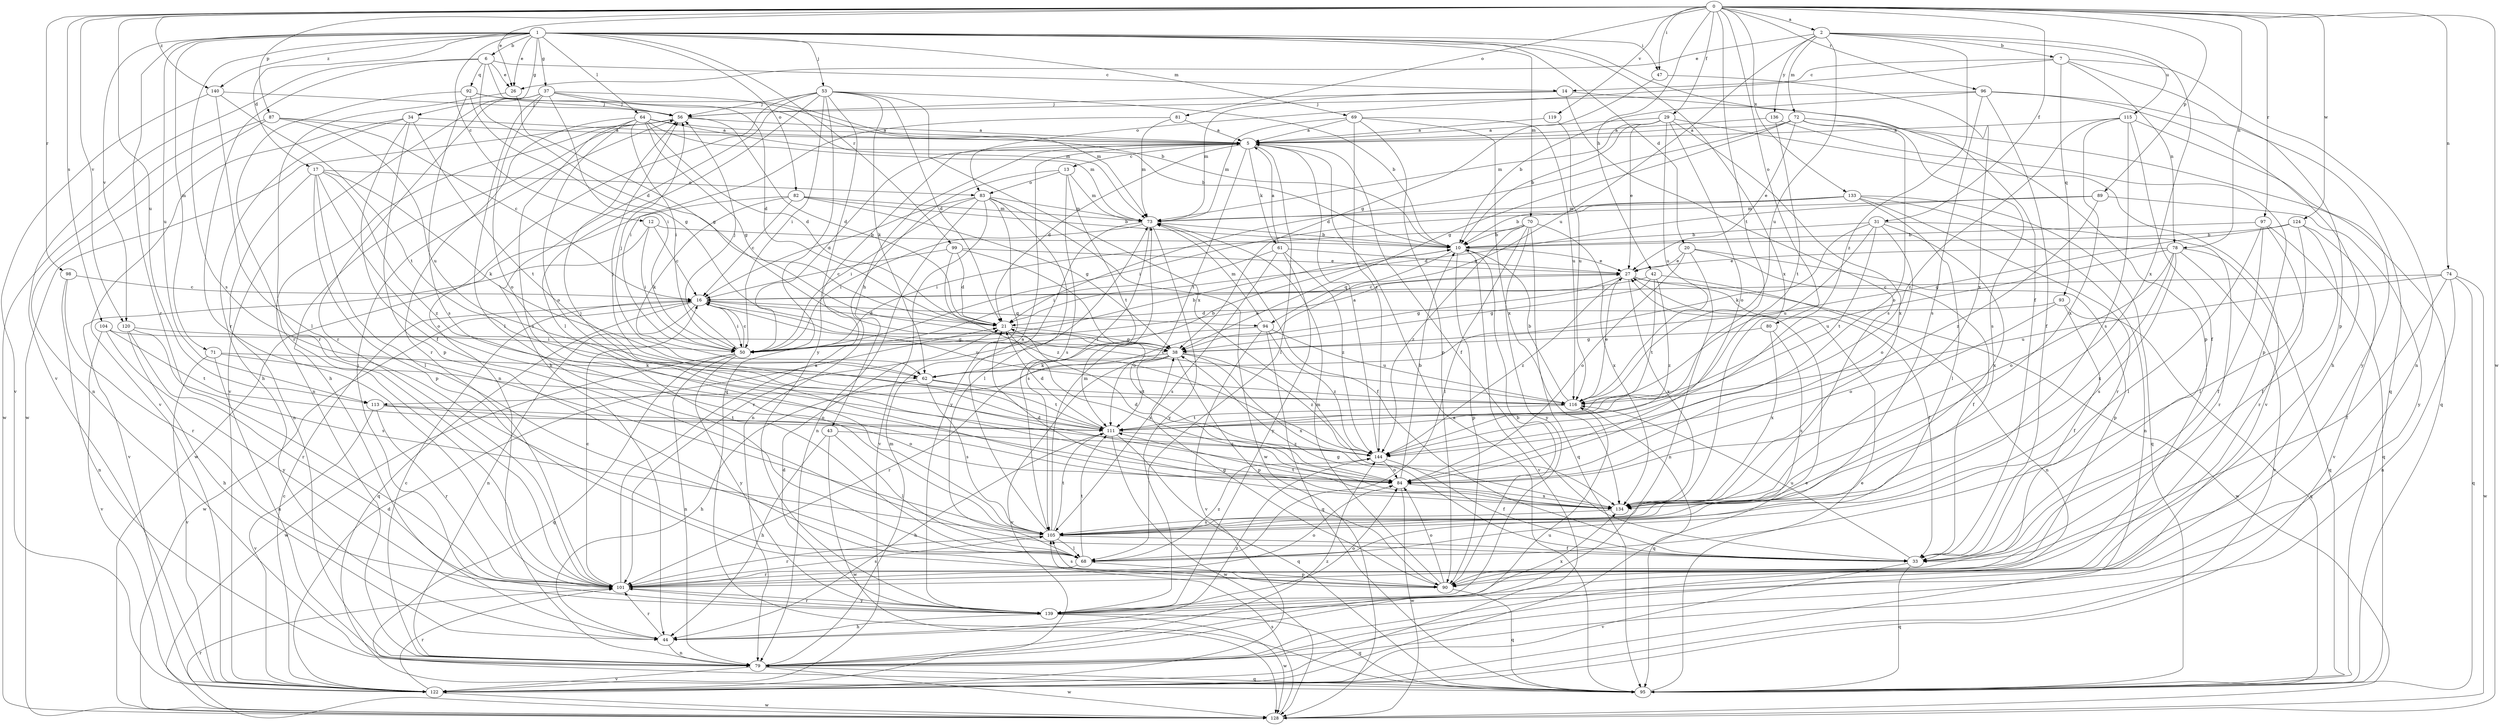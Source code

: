 strict digraph  {
0;
1;
2;
5;
6;
7;
10;
12;
13;
14;
16;
17;
20;
21;
26;
27;
29;
31;
33;
34;
37;
38;
42;
43;
44;
47;
50;
53;
56;
61;
62;
64;
68;
69;
70;
71;
72;
73;
74;
78;
79;
80;
81;
82;
83;
84;
87;
89;
90;
92;
93;
94;
95;
96;
97;
98;
99;
101;
104;
105;
111;
113;
115;
116;
119;
120;
122;
124;
128;
133;
134;
136;
139;
140;
144;
0 -> 2  [label=a];
0 -> 26  [label=e];
0 -> 29  [label=f];
0 -> 31  [label=f];
0 -> 42  [label=h];
0 -> 47  [label=i];
0 -> 74  [label=n];
0 -> 78  [label=n];
0 -> 80  [label=o];
0 -> 81  [label=o];
0 -> 87  [label=p];
0 -> 89  [label=p];
0 -> 96  [label=r];
0 -> 97  [label=r];
0 -> 98  [label=r];
0 -> 104  [label=s];
0 -> 111  [label=t];
0 -> 113  [label=u];
0 -> 119  [label=v];
0 -> 120  [label=v];
0 -> 124  [label=w];
0 -> 128  [label=w];
0 -> 133  [label=x];
0 -> 140  [label=z];
1 -> 6  [label=b];
1 -> 12  [label=c];
1 -> 17  [label=d];
1 -> 20  [label=d];
1 -> 26  [label=e];
1 -> 33  [label=f];
1 -> 34  [label=g];
1 -> 37  [label=g];
1 -> 47  [label=i];
1 -> 53  [label=j];
1 -> 64  [label=l];
1 -> 69  [label=m];
1 -> 70  [label=m];
1 -> 71  [label=m];
1 -> 82  [label=o];
1 -> 99  [label=r];
1 -> 101  [label=r];
1 -> 105  [label=s];
1 -> 113  [label=u];
1 -> 120  [label=v];
1 -> 134  [label=x];
1 -> 140  [label=z];
2 -> 7  [label=b];
2 -> 26  [label=e];
2 -> 72  [label=m];
2 -> 113  [label=u];
2 -> 115  [label=u];
2 -> 116  [label=u];
2 -> 134  [label=x];
2 -> 136  [label=y];
2 -> 144  [label=z];
5 -> 13  [label=c];
5 -> 21  [label=d];
5 -> 33  [label=f];
5 -> 43  [label=h];
5 -> 50  [label=i];
5 -> 61  [label=k];
5 -> 68  [label=l];
5 -> 111  [label=t];
6 -> 10  [label=b];
6 -> 14  [label=c];
6 -> 21  [label=d];
6 -> 26  [label=e];
6 -> 92  [label=q];
6 -> 101  [label=r];
6 -> 122  [label=v];
7 -> 14  [label=c];
7 -> 78  [label=n];
7 -> 79  [label=n];
7 -> 83  [label=o];
7 -> 90  [label=p];
7 -> 93  [label=q];
10 -> 27  [label=e];
10 -> 90  [label=p];
10 -> 94  [label=q];
10 -> 122  [label=v];
12 -> 10  [label=b];
12 -> 16  [label=c];
12 -> 50  [label=i];
12 -> 122  [label=v];
13 -> 73  [label=m];
13 -> 79  [label=n];
13 -> 83  [label=o];
13 -> 105  [label=s];
13 -> 111  [label=t];
14 -> 56  [label=j];
14 -> 73  [label=m];
14 -> 90  [label=p];
14 -> 105  [label=s];
16 -> 21  [label=d];
16 -> 50  [label=i];
16 -> 79  [label=n];
16 -> 94  [label=q];
16 -> 95  [label=q];
16 -> 116  [label=u];
16 -> 128  [label=w];
17 -> 62  [label=k];
17 -> 68  [label=l];
17 -> 79  [label=n];
17 -> 83  [label=o];
17 -> 84  [label=o];
17 -> 90  [label=p];
17 -> 144  [label=z];
20 -> 27  [label=e];
20 -> 33  [label=f];
20 -> 79  [label=n];
20 -> 84  [label=o];
20 -> 90  [label=p];
21 -> 38  [label=g];
21 -> 134  [label=x];
26 -> 38  [label=g];
26 -> 101  [label=r];
27 -> 16  [label=c];
27 -> 33  [label=f];
27 -> 38  [label=g];
27 -> 128  [label=w];
27 -> 134  [label=x];
27 -> 144  [label=z];
29 -> 5  [label=a];
29 -> 10  [label=b];
29 -> 27  [label=e];
29 -> 73  [label=m];
29 -> 84  [label=o];
29 -> 116  [label=u];
29 -> 122  [label=v];
29 -> 134  [label=x];
31 -> 10  [label=b];
31 -> 62  [label=k];
31 -> 84  [label=o];
31 -> 101  [label=r];
31 -> 111  [label=t];
31 -> 116  [label=u];
31 -> 134  [label=x];
33 -> 38  [label=g];
33 -> 95  [label=q];
33 -> 116  [label=u];
33 -> 122  [label=v];
34 -> 5  [label=a];
34 -> 33  [label=f];
34 -> 44  [label=h];
34 -> 90  [label=p];
34 -> 111  [label=t];
34 -> 122  [label=v];
37 -> 21  [label=d];
37 -> 50  [label=i];
37 -> 56  [label=j];
37 -> 68  [label=l];
37 -> 73  [label=m];
37 -> 84  [label=o];
37 -> 101  [label=r];
37 -> 122  [label=v];
38 -> 62  [label=k];
38 -> 90  [label=p];
38 -> 101  [label=r];
38 -> 111  [label=t];
38 -> 122  [label=v];
38 -> 134  [label=x];
38 -> 144  [label=z];
42 -> 16  [label=c];
42 -> 38  [label=g];
42 -> 79  [label=n];
42 -> 111  [label=t];
42 -> 144  [label=z];
43 -> 44  [label=h];
43 -> 68  [label=l];
43 -> 128  [label=w];
43 -> 144  [label=z];
44 -> 79  [label=n];
44 -> 101  [label=r];
44 -> 144  [label=z];
47 -> 38  [label=g];
47 -> 134  [label=x];
50 -> 10  [label=b];
50 -> 16  [label=c];
50 -> 27  [label=e];
50 -> 56  [label=j];
50 -> 79  [label=n];
50 -> 95  [label=q];
50 -> 128  [label=w];
50 -> 139  [label=y];
53 -> 10  [label=b];
53 -> 21  [label=d];
53 -> 44  [label=h];
53 -> 50  [label=i];
53 -> 56  [label=j];
53 -> 62  [label=k];
53 -> 68  [label=l];
53 -> 79  [label=n];
53 -> 95  [label=q];
53 -> 134  [label=x];
53 -> 139  [label=y];
56 -> 5  [label=a];
56 -> 21  [label=d];
56 -> 44  [label=h];
56 -> 79  [label=n];
56 -> 128  [label=w];
61 -> 5  [label=a];
61 -> 27  [label=e];
61 -> 50  [label=i];
61 -> 105  [label=s];
61 -> 139  [label=y];
61 -> 144  [label=z];
62 -> 10  [label=b];
62 -> 44  [label=h];
62 -> 56  [label=j];
62 -> 105  [label=s];
62 -> 111  [label=t];
62 -> 116  [label=u];
64 -> 5  [label=a];
64 -> 10  [label=b];
64 -> 21  [label=d];
64 -> 38  [label=g];
64 -> 50  [label=i];
64 -> 73  [label=m];
64 -> 84  [label=o];
64 -> 101  [label=r];
64 -> 105  [label=s];
68 -> 90  [label=p];
68 -> 101  [label=r];
68 -> 111  [label=t];
68 -> 144  [label=z];
69 -> 5  [label=a];
69 -> 73  [label=m];
69 -> 90  [label=p];
69 -> 116  [label=u];
69 -> 134  [label=x];
69 -> 144  [label=z];
70 -> 10  [label=b];
70 -> 50  [label=i];
70 -> 68  [label=l];
70 -> 95  [label=q];
70 -> 134  [label=x];
70 -> 139  [label=y];
70 -> 144  [label=z];
71 -> 62  [label=k];
71 -> 79  [label=n];
71 -> 84  [label=o];
71 -> 122  [label=v];
72 -> 5  [label=a];
72 -> 21  [label=d];
72 -> 27  [label=e];
72 -> 38  [label=g];
72 -> 84  [label=o];
72 -> 95  [label=q];
72 -> 105  [label=s];
73 -> 10  [label=b];
73 -> 33  [label=f];
73 -> 50  [label=i];
73 -> 101  [label=r];
73 -> 105  [label=s];
73 -> 139  [label=y];
74 -> 16  [label=c];
74 -> 33  [label=f];
74 -> 79  [label=n];
74 -> 95  [label=q];
74 -> 116  [label=u];
74 -> 128  [label=w];
78 -> 27  [label=e];
78 -> 84  [label=o];
78 -> 95  [label=q];
78 -> 105  [label=s];
78 -> 116  [label=u];
78 -> 122  [label=v];
78 -> 134  [label=x];
79 -> 16  [label=c];
79 -> 73  [label=m];
79 -> 95  [label=q];
79 -> 116  [label=u];
79 -> 122  [label=v];
79 -> 128  [label=w];
79 -> 144  [label=z];
80 -> 38  [label=g];
80 -> 105  [label=s];
80 -> 134  [label=x];
81 -> 5  [label=a];
81 -> 50  [label=i];
81 -> 73  [label=m];
82 -> 10  [label=b];
82 -> 16  [label=c];
82 -> 38  [label=g];
82 -> 62  [label=k];
82 -> 73  [label=m];
82 -> 128  [label=w];
83 -> 16  [label=c];
83 -> 50  [label=i];
83 -> 68  [label=l];
83 -> 73  [label=m];
83 -> 79  [label=n];
83 -> 122  [label=v];
83 -> 128  [label=w];
83 -> 139  [label=y];
84 -> 10  [label=b];
84 -> 21  [label=d];
84 -> 128  [label=w];
84 -> 134  [label=x];
87 -> 5  [label=a];
87 -> 16  [label=c];
87 -> 79  [label=n];
87 -> 116  [label=u];
87 -> 128  [label=w];
89 -> 21  [label=d];
89 -> 73  [label=m];
89 -> 139  [label=y];
89 -> 144  [label=z];
90 -> 10  [label=b];
90 -> 38  [label=g];
90 -> 73  [label=m];
90 -> 84  [label=o];
90 -> 95  [label=q];
90 -> 105  [label=s];
92 -> 38  [label=g];
92 -> 56  [label=j];
92 -> 73  [label=m];
92 -> 101  [label=r];
92 -> 105  [label=s];
93 -> 21  [label=d];
93 -> 33  [label=f];
93 -> 84  [label=o];
93 -> 95  [label=q];
94 -> 50  [label=i];
94 -> 73  [label=m];
94 -> 95  [label=q];
94 -> 116  [label=u];
94 -> 122  [label=v];
94 -> 144  [label=z];
95 -> 5  [label=a];
95 -> 27  [label=e];
96 -> 10  [label=b];
96 -> 33  [label=f];
96 -> 44  [label=h];
96 -> 56  [label=j];
96 -> 95  [label=q];
96 -> 105  [label=s];
97 -> 10  [label=b];
97 -> 33  [label=f];
97 -> 68  [label=l];
97 -> 95  [label=q];
97 -> 101  [label=r];
98 -> 16  [label=c];
98 -> 79  [label=n];
98 -> 101  [label=r];
99 -> 16  [label=c];
99 -> 21  [label=d];
99 -> 27  [label=e];
99 -> 84  [label=o];
99 -> 144  [label=z];
101 -> 5  [label=a];
101 -> 16  [label=c];
101 -> 84  [label=o];
101 -> 105  [label=s];
101 -> 139  [label=y];
104 -> 50  [label=i];
104 -> 111  [label=t];
104 -> 122  [label=v];
104 -> 139  [label=y];
105 -> 5  [label=a];
105 -> 33  [label=f];
105 -> 68  [label=l];
105 -> 73  [label=m];
105 -> 101  [label=r];
105 -> 111  [label=t];
111 -> 21  [label=d];
111 -> 44  [label=h];
111 -> 56  [label=j];
111 -> 95  [label=q];
111 -> 128  [label=w];
111 -> 144  [label=z];
113 -> 84  [label=o];
113 -> 101  [label=r];
113 -> 111  [label=t];
113 -> 122  [label=v];
115 -> 5  [label=a];
115 -> 33  [label=f];
115 -> 105  [label=s];
115 -> 134  [label=x];
115 -> 139  [label=y];
115 -> 144  [label=z];
116 -> 10  [label=b];
116 -> 16  [label=c];
116 -> 27  [label=e];
116 -> 95  [label=q];
116 -> 111  [label=t];
119 -> 5  [label=a];
119 -> 116  [label=u];
120 -> 38  [label=g];
120 -> 44  [label=h];
120 -> 101  [label=r];
120 -> 105  [label=s];
122 -> 16  [label=c];
122 -> 21  [label=d];
122 -> 27  [label=e];
122 -> 101  [label=r];
122 -> 128  [label=w];
124 -> 10  [label=b];
124 -> 33  [label=f];
124 -> 38  [label=g];
124 -> 68  [label=l];
124 -> 122  [label=v];
128 -> 101  [label=r];
128 -> 105  [label=s];
133 -> 10  [label=b];
133 -> 50  [label=i];
133 -> 68  [label=l];
133 -> 73  [label=m];
133 -> 79  [label=n];
133 -> 95  [label=q];
133 -> 101  [label=r];
134 -> 21  [label=d];
134 -> 56  [label=j];
134 -> 105  [label=s];
134 -> 111  [label=t];
136 -> 5  [label=a];
136 -> 90  [label=p];
136 -> 111  [label=t];
139 -> 21  [label=d];
139 -> 44  [label=h];
139 -> 56  [label=j];
139 -> 84  [label=o];
139 -> 95  [label=q];
139 -> 101  [label=r];
139 -> 128  [label=w];
139 -> 134  [label=x];
140 -> 56  [label=j];
140 -> 68  [label=l];
140 -> 111  [label=t];
140 -> 122  [label=v];
144 -> 5  [label=a];
144 -> 33  [label=f];
144 -> 84  [label=o];
}
